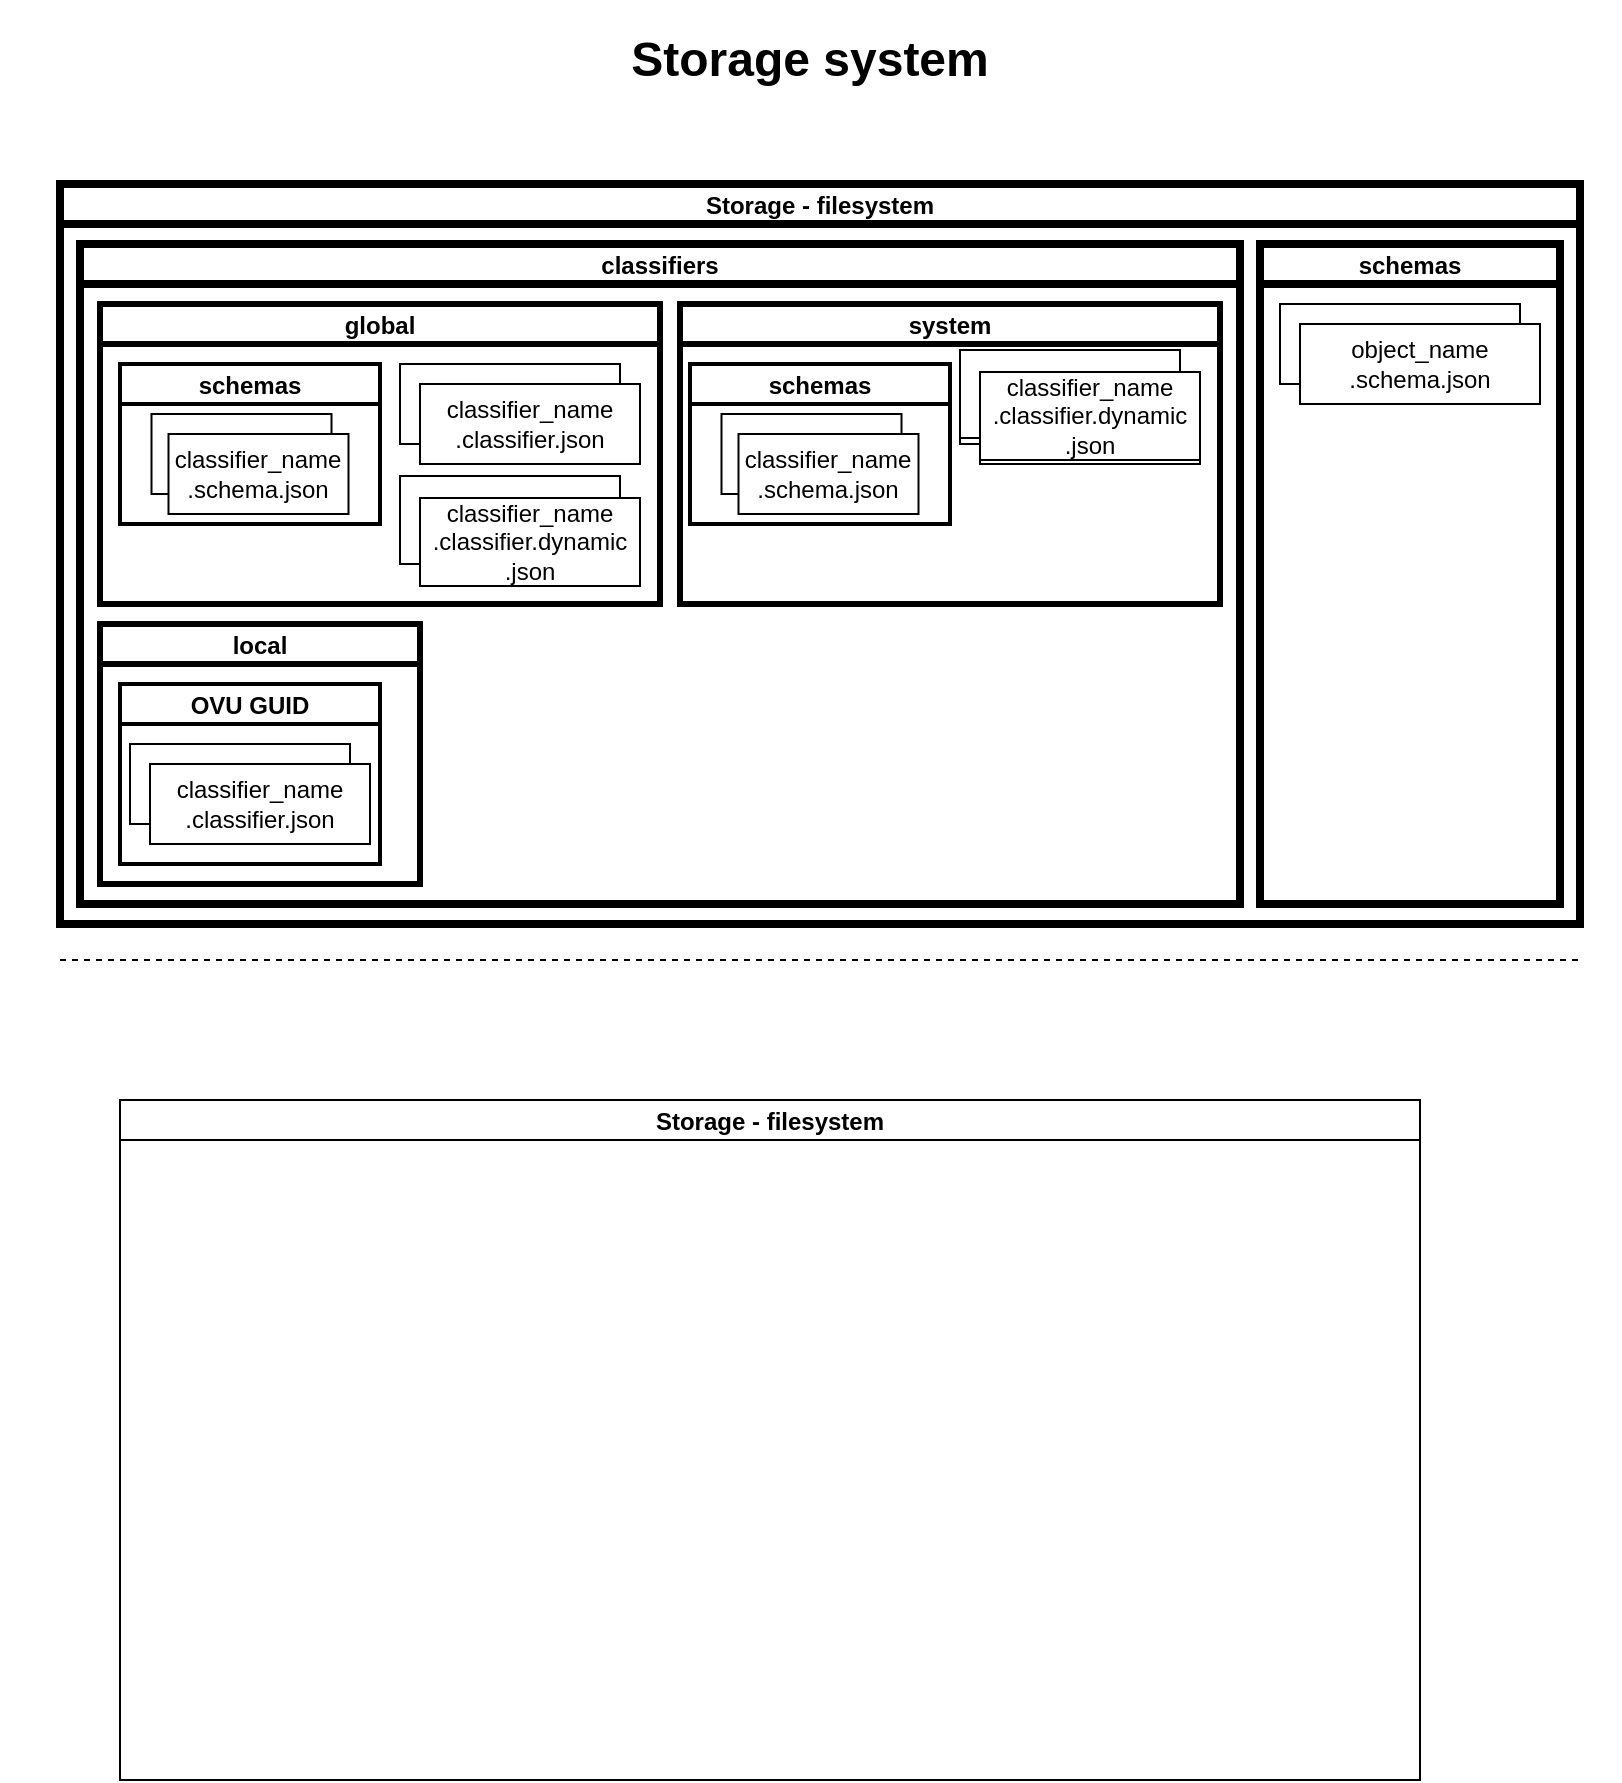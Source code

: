 <mxfile version="21.6.1" type="github">
  <diagram name="Страница 1" id="JitTd_IMZwC5bZD_vbZD">
    <mxGraphModel dx="1434" dy="747" grid="1" gridSize="10" guides="1" tooltips="1" connect="1" arrows="1" fold="1" page="1" pageScale="1" pageWidth="827" pageHeight="1169" math="0" shadow="0">
      <root>
        <mxCell id="0" />
        <mxCell id="1" parent="0" />
        <mxCell id="nBOdrs7TVnGfuyen_7ym-8" value="Storage - filesystem" style="swimlane;startSize=20;horizontal=1;containerType=tree;newEdgeStyle={&quot;edgeStyle&quot;:&quot;elbowEdgeStyle&quot;,&quot;startArrow&quot;:&quot;none&quot;,&quot;endArrow&quot;:&quot;none&quot;};strokeWidth=4;" vertex="1" parent="1">
          <mxGeometry x="40" y="92" width="760" height="370" as="geometry">
            <mxRectangle x="40" y="40" width="160" height="30" as="alternateBounds" />
          </mxGeometry>
        </mxCell>
        <mxCell id="nBOdrs7TVnGfuyen_7ym-16" value="classifiers" style="swimlane;startSize=20;horizontal=1;containerType=tree;newEdgeStyle={&quot;edgeStyle&quot;:&quot;elbowEdgeStyle&quot;,&quot;startArrow&quot;:&quot;none&quot;,&quot;endArrow&quot;:&quot;none&quot;};strokeWidth=4;" vertex="1" parent="nBOdrs7TVnGfuyen_7ym-8">
          <mxGeometry x="10" y="30" width="580" height="330" as="geometry">
            <mxRectangle x="40" y="40" width="160" height="30" as="alternateBounds" />
          </mxGeometry>
        </mxCell>
        <mxCell id="nBOdrs7TVnGfuyen_7ym-19" value="global" style="swimlane;startSize=20;horizontal=1;containerType=tree;newEdgeStyle={&quot;edgeStyle&quot;:&quot;elbowEdgeStyle&quot;,&quot;startArrow&quot;:&quot;none&quot;,&quot;endArrow&quot;:&quot;none&quot;};strokeWidth=3;" vertex="1" parent="nBOdrs7TVnGfuyen_7ym-16">
          <mxGeometry x="10" y="30" width="280" height="150" as="geometry">
            <mxRectangle x="40" y="40" width="160" height="30" as="alternateBounds" />
          </mxGeometry>
        </mxCell>
        <mxCell id="nBOdrs7TVnGfuyen_7ym-20" value="schemas" style="swimlane;startSize=20;horizontal=1;containerType=tree;newEdgeStyle={&quot;edgeStyle&quot;:&quot;elbowEdgeStyle&quot;,&quot;startArrow&quot;:&quot;none&quot;,&quot;endArrow&quot;:&quot;none&quot;};strokeWidth=2;" vertex="1" parent="nBOdrs7TVnGfuyen_7ym-19">
          <mxGeometry x="10" y="30" width="130" height="80" as="geometry">
            <mxRectangle x="10" y="30" width="160" height="30" as="alternateBounds" />
          </mxGeometry>
        </mxCell>
        <mxCell id="nBOdrs7TVnGfuyen_7ym-45" value="" style="group" vertex="1" connectable="0" parent="nBOdrs7TVnGfuyen_7ym-20">
          <mxGeometry x="15.75" y="25" width="98.5" height="50" as="geometry" />
        </mxCell>
        <mxCell id="nBOdrs7TVnGfuyen_7ym-46" value="" style="rounded=0;whiteSpace=wrap;html=1;" vertex="1" parent="nBOdrs7TVnGfuyen_7ym-45">
          <mxGeometry width="90" height="40" as="geometry" />
        </mxCell>
        <mxCell id="nBOdrs7TVnGfuyen_7ym-47" value="classifier_name&lt;br style=&quot;border-color: var(--border-color);&quot;&gt;.schema.json" style="rounded=0;whiteSpace=wrap;html=1;" vertex="1" parent="nBOdrs7TVnGfuyen_7ym-45">
          <mxGeometry x="8.5" y="10" width="90" height="40" as="geometry" />
        </mxCell>
        <mxCell id="nBOdrs7TVnGfuyen_7ym-38" value="" style="group" vertex="1" connectable="0" parent="nBOdrs7TVnGfuyen_7ym-19">
          <mxGeometry x="150" y="30" width="120" height="50" as="geometry" />
        </mxCell>
        <mxCell id="nBOdrs7TVnGfuyen_7ym-37" value="" style="rounded=0;whiteSpace=wrap;html=1;" vertex="1" parent="nBOdrs7TVnGfuyen_7ym-38">
          <mxGeometry width="110" height="40" as="geometry" />
        </mxCell>
        <mxCell id="nBOdrs7TVnGfuyen_7ym-31" value="classifier_name&lt;br&gt;.classifier.json" style="rounded=0;whiteSpace=wrap;html=1;" vertex="1" parent="nBOdrs7TVnGfuyen_7ym-38">
          <mxGeometry x="10" y="10" width="110" height="40" as="geometry" />
        </mxCell>
        <mxCell id="nBOdrs7TVnGfuyen_7ym-54" value="" style="group" vertex="1" connectable="0" parent="nBOdrs7TVnGfuyen_7ym-19">
          <mxGeometry x="150" y="90" width="120" height="55" as="geometry" />
        </mxCell>
        <mxCell id="nBOdrs7TVnGfuyen_7ym-57" value="" style="group" vertex="1" connectable="0" parent="nBOdrs7TVnGfuyen_7ym-54">
          <mxGeometry y="-4" width="120" height="55" as="geometry" />
        </mxCell>
        <mxCell id="nBOdrs7TVnGfuyen_7ym-55" value="" style="rounded=0;whiteSpace=wrap;html=1;" vertex="1" parent="nBOdrs7TVnGfuyen_7ym-57">
          <mxGeometry width="110" height="44" as="geometry" />
        </mxCell>
        <mxCell id="nBOdrs7TVnGfuyen_7ym-56" value="classifier_name&lt;br&gt;.classifier.dynamic&lt;br&gt;.json" style="rounded=0;whiteSpace=wrap;html=1;" vertex="1" parent="nBOdrs7TVnGfuyen_7ym-57">
          <mxGeometry x="10" y="11" width="110" height="44" as="geometry" />
        </mxCell>
        <mxCell id="nBOdrs7TVnGfuyen_7ym-24" value="system" style="swimlane;startSize=20;horizontal=1;containerType=tree;newEdgeStyle={&quot;edgeStyle&quot;:&quot;elbowEdgeStyle&quot;,&quot;startArrow&quot;:&quot;none&quot;,&quot;endArrow&quot;:&quot;none&quot;};strokeWidth=3;" vertex="1" parent="nBOdrs7TVnGfuyen_7ym-16">
          <mxGeometry x="300" y="30" width="270" height="150" as="geometry">
            <mxRectangle x="40" y="40" width="160" height="30" as="alternateBounds" />
          </mxGeometry>
        </mxCell>
        <mxCell id="nBOdrs7TVnGfuyen_7ym-29" value="schemas" style="swimlane;startSize=20;horizontal=1;containerType=tree;newEdgeStyle={&quot;edgeStyle&quot;:&quot;elbowEdgeStyle&quot;,&quot;startArrow&quot;:&quot;none&quot;,&quot;endArrow&quot;:&quot;none&quot;};strokeWidth=2;" vertex="1" parent="nBOdrs7TVnGfuyen_7ym-24">
          <mxGeometry x="5" y="30" width="130" height="80" as="geometry">
            <mxRectangle x="10" y="30" width="160" height="30" as="alternateBounds" />
          </mxGeometry>
        </mxCell>
        <mxCell id="nBOdrs7TVnGfuyen_7ym-43" value="" style="group" vertex="1" connectable="0" parent="nBOdrs7TVnGfuyen_7ym-29">
          <mxGeometry x="15.75" y="25" width="98.5" height="50" as="geometry" />
        </mxCell>
        <mxCell id="nBOdrs7TVnGfuyen_7ym-44" value="" style="group" vertex="1" connectable="0" parent="nBOdrs7TVnGfuyen_7ym-43">
          <mxGeometry width="98.5" height="50" as="geometry" />
        </mxCell>
        <mxCell id="nBOdrs7TVnGfuyen_7ym-25" value="" style="rounded=0;whiteSpace=wrap;html=1;" vertex="1" parent="nBOdrs7TVnGfuyen_7ym-44">
          <mxGeometry width="90" height="40" as="geometry" />
        </mxCell>
        <mxCell id="nBOdrs7TVnGfuyen_7ym-42" value="classifier_name&lt;br style=&quot;border-color: var(--border-color);&quot;&gt;.schema.json" style="rounded=0;whiteSpace=wrap;html=1;" vertex="1" parent="nBOdrs7TVnGfuyen_7ym-44">
          <mxGeometry x="8.5" y="10" width="90" height="40" as="geometry" />
        </mxCell>
        <mxCell id="nBOdrs7TVnGfuyen_7ym-39" value="" style="group" vertex="1" connectable="0" parent="nBOdrs7TVnGfuyen_7ym-24">
          <mxGeometry x="140" y="30" width="120" height="50" as="geometry" />
        </mxCell>
        <mxCell id="nBOdrs7TVnGfuyen_7ym-40" value="" style="rounded=0;whiteSpace=wrap;html=1;" vertex="1" parent="nBOdrs7TVnGfuyen_7ym-39">
          <mxGeometry width="110" height="40" as="geometry" />
        </mxCell>
        <mxCell id="nBOdrs7TVnGfuyen_7ym-41" value="classifier_name&lt;br&gt;.classifier.json" style="rounded=0;whiteSpace=wrap;html=1;" vertex="1" parent="nBOdrs7TVnGfuyen_7ym-39">
          <mxGeometry x="10" y="10" width="110" height="40" as="geometry" />
        </mxCell>
        <mxCell id="nBOdrs7TVnGfuyen_7ym-21" value="local" style="swimlane;startSize=20;horizontal=1;containerType=tree;newEdgeStyle={&quot;edgeStyle&quot;:&quot;elbowEdgeStyle&quot;,&quot;startArrow&quot;:&quot;none&quot;,&quot;endArrow&quot;:&quot;none&quot;};strokeWidth=3;" vertex="1" parent="nBOdrs7TVnGfuyen_7ym-16">
          <mxGeometry x="10" y="190" width="160" height="130" as="geometry">
            <mxRectangle x="40" y="40" width="160" height="30" as="alternateBounds" />
          </mxGeometry>
        </mxCell>
        <mxCell id="nBOdrs7TVnGfuyen_7ym-33" value="OVU GUID" style="swimlane;startSize=20;horizontal=1;containerType=tree;newEdgeStyle={&quot;edgeStyle&quot;:&quot;elbowEdgeStyle&quot;,&quot;startArrow&quot;:&quot;none&quot;,&quot;endArrow&quot;:&quot;none&quot;};strokeWidth=2;" vertex="1" parent="nBOdrs7TVnGfuyen_7ym-21">
          <mxGeometry x="10" y="30" width="130" height="90" as="geometry">
            <mxRectangle x="10" y="30" width="160" height="30" as="alternateBounds" />
          </mxGeometry>
        </mxCell>
        <mxCell id="nBOdrs7TVnGfuyen_7ym-48" value="" style="group" vertex="1" connectable="0" parent="nBOdrs7TVnGfuyen_7ym-33">
          <mxGeometry x="5" y="30" width="120" height="50" as="geometry" />
        </mxCell>
        <mxCell id="nBOdrs7TVnGfuyen_7ym-49" value="" style="rounded=0;whiteSpace=wrap;html=1;" vertex="1" parent="nBOdrs7TVnGfuyen_7ym-48">
          <mxGeometry width="110" height="40" as="geometry" />
        </mxCell>
        <mxCell id="nBOdrs7TVnGfuyen_7ym-50" value="classifier_name&lt;br&gt;.classifier.json" style="rounded=0;whiteSpace=wrap;html=1;" vertex="1" parent="nBOdrs7TVnGfuyen_7ym-48">
          <mxGeometry x="10" y="10" width="110" height="40" as="geometry" />
        </mxCell>
        <mxCell id="nBOdrs7TVnGfuyen_7ym-22" value="schemas" style="swimlane;startSize=20;horizontal=1;containerType=tree;newEdgeStyle={&quot;edgeStyle&quot;:&quot;elbowEdgeStyle&quot;,&quot;startArrow&quot;:&quot;none&quot;,&quot;endArrow&quot;:&quot;none&quot;};strokeWidth=4;" vertex="1" parent="nBOdrs7TVnGfuyen_7ym-8">
          <mxGeometry x="600" y="30" width="150" height="330" as="geometry">
            <mxRectangle x="40" y="40" width="160" height="30" as="alternateBounds" />
          </mxGeometry>
        </mxCell>
        <mxCell id="nBOdrs7TVnGfuyen_7ym-35" value="" style="rounded=0;whiteSpace=wrap;html=1;" vertex="1" parent="nBOdrs7TVnGfuyen_7ym-22">
          <mxGeometry x="10" y="30" width="120" height="40" as="geometry" />
        </mxCell>
        <mxCell id="nBOdrs7TVnGfuyen_7ym-36" value="object_name&lt;br&gt;.schema.json" style="rounded=0;whiteSpace=wrap;html=1;" vertex="1" parent="nBOdrs7TVnGfuyen_7ym-22">
          <mxGeometry x="20" y="40" width="120" height="40" as="geometry" />
        </mxCell>
        <mxCell id="nBOdrs7TVnGfuyen_7ym-23" value="Storage - filesystem" style="swimlane;startSize=20;horizontal=1;containerType=tree;newEdgeStyle={&quot;edgeStyle&quot;:&quot;elbowEdgeStyle&quot;,&quot;startArrow&quot;:&quot;none&quot;,&quot;endArrow&quot;:&quot;none&quot;};" vertex="1" parent="1">
          <mxGeometry x="70" y="550" width="650" height="340" as="geometry">
            <mxRectangle x="40" y="40" width="160" height="30" as="alternateBounds" />
          </mxGeometry>
        </mxCell>
        <mxCell id="nBOdrs7TVnGfuyen_7ym-51" value="" style="group" vertex="1" connectable="0" parent="1">
          <mxGeometry x="490" y="175" width="120" height="55" as="geometry" />
        </mxCell>
        <mxCell id="nBOdrs7TVnGfuyen_7ym-52" value="" style="rounded=0;whiteSpace=wrap;html=1;" vertex="1" parent="nBOdrs7TVnGfuyen_7ym-51">
          <mxGeometry width="110" height="44" as="geometry" />
        </mxCell>
        <mxCell id="nBOdrs7TVnGfuyen_7ym-53" value="classifier_name&lt;br&gt;.classifier.dynamic&lt;br&gt;.json" style="rounded=0;whiteSpace=wrap;html=1;" vertex="1" parent="nBOdrs7TVnGfuyen_7ym-51">
          <mxGeometry x="10" y="11" width="110" height="44" as="geometry" />
        </mxCell>
        <mxCell id="nBOdrs7TVnGfuyen_7ym-58" value="" style="endArrow=none;dashed=1;html=1;rounded=0;" edge="1" parent="1">
          <mxGeometry width="50" height="50" relative="1" as="geometry">
            <mxPoint x="40" y="480" as="sourcePoint" />
            <mxPoint x="800" y="480" as="targetPoint" />
          </mxGeometry>
        </mxCell>
        <mxCell id="nBOdrs7TVnGfuyen_7ym-59" value="&lt;h1&gt;Storage system&lt;/h1&gt;" style="text;html=1;strokeColor=none;fillColor=none;spacing=5;spacingTop=-20;whiteSpace=wrap;overflow=hidden;rounded=0;align=center;" vertex="1" parent="1">
          <mxGeometry x="10" y="10" width="810" height="40" as="geometry" />
        </mxCell>
      </root>
    </mxGraphModel>
  </diagram>
</mxfile>
